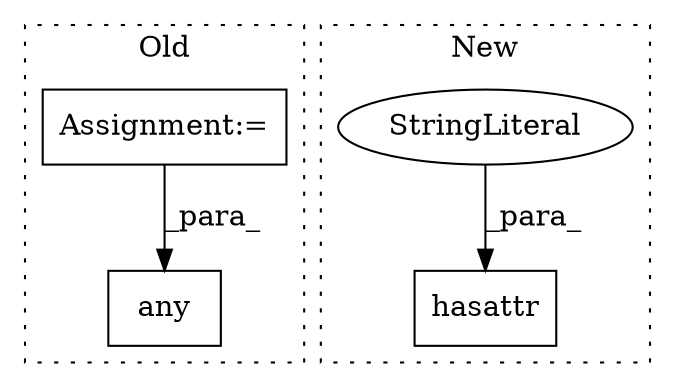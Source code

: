 digraph G {
subgraph cluster0 {
1 [label="any" a="32" s="21585,21618" l="4,1" shape="box"];
4 [label="Assignment:=" a="7" s="21266" l="1" shape="box"];
label = "Old";
style="dotted";
}
subgraph cluster1 {
2 [label="hasattr" a="32" s="20792,20838" l="8,1" shape="box"];
3 [label="StringLiteral" a="45" s="20823" l="15" shape="ellipse"];
label = "New";
style="dotted";
}
3 -> 2 [label="_para_"];
4 -> 1 [label="_para_"];
}